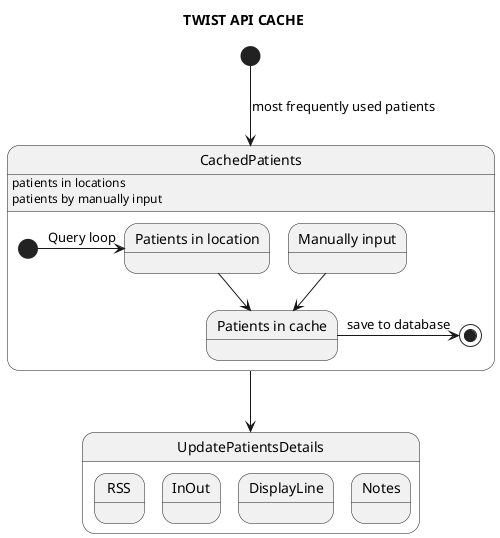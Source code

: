 @startuml

title TWIST API CACHE

[*] --> CachedPatients : most frequently used patients



state CachedPatients {
    CachedPatients : patients in locations
    CachedPatients : patients by manually input

    state "Patients in location" as locationPatients
    state "Patients in cache" as patients
    state "Manually input" as manuallyInput

    [*] -> locationPatients : Query loop
    locationPatients --> patients
    manuallyInput --> patients
    patients -> [*] : save to database
}

state UpdatePatientsDetails {
    state RSS
    state InOut
    state DisplayLine
    state Notes
}

CachedPatients --> UpdatePatientsDetails


@enduml